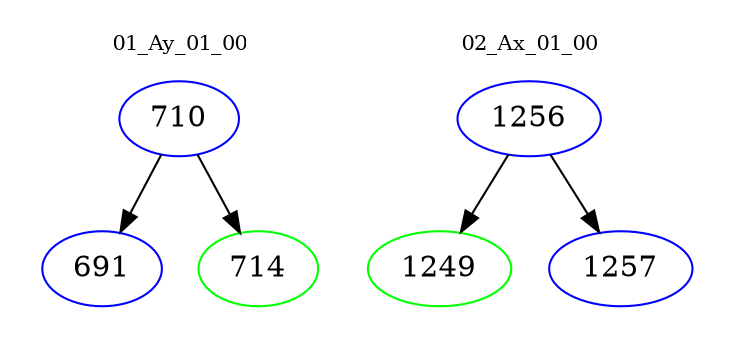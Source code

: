 digraph{
subgraph cluster_0 {
color = white
label = "01_Ay_01_00";
fontsize=10;
T0_710 [label="710", color="blue"]
T0_710 -> T0_691 [color="black"]
T0_691 [label="691", color="blue"]
T0_710 -> T0_714 [color="black"]
T0_714 [label="714", color="green"]
}
subgraph cluster_1 {
color = white
label = "02_Ax_01_00";
fontsize=10;
T1_1256 [label="1256", color="blue"]
T1_1256 -> T1_1249 [color="black"]
T1_1249 [label="1249", color="green"]
T1_1256 -> T1_1257 [color="black"]
T1_1257 [label="1257", color="blue"]
}
}

